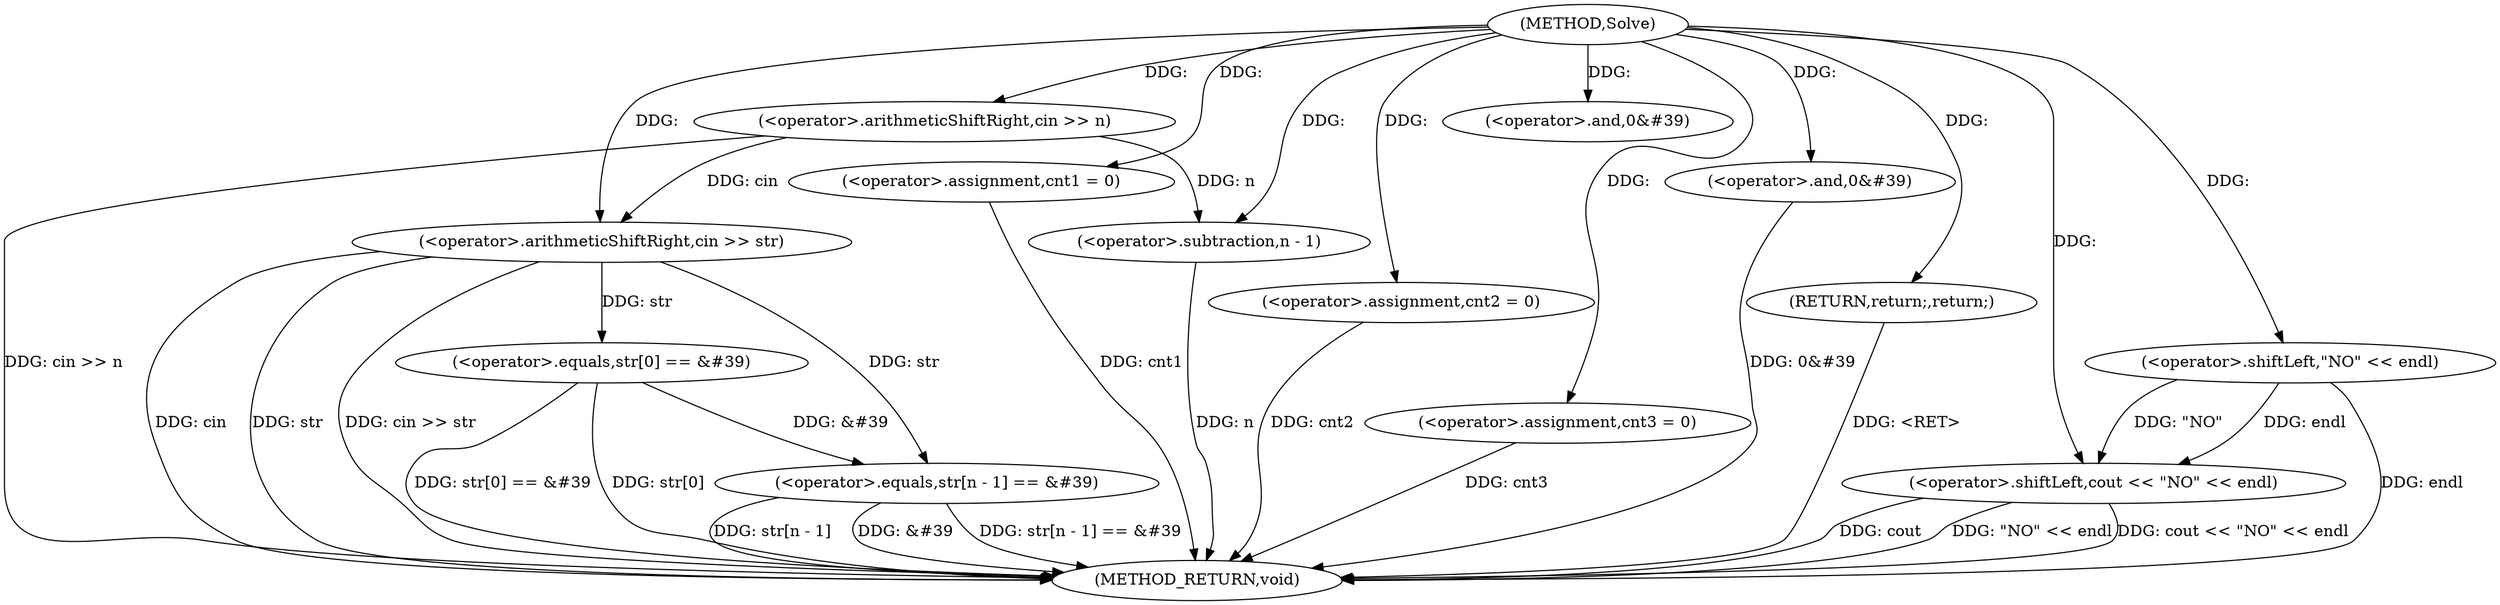 digraph "Solve" {  
"1000109" [label = "(METHOD,Solve)" ]
"1000158" [label = "(METHOD_RETURN,void)" ]
"1000112" [label = "(<operator>.arithmeticShiftRight,cin >> n)" ]
"1000116" [label = "(<operator>.arithmeticShiftRight,cin >> str)" ]
"1000120" [label = "(<operator>.assignment,cnt1 = 0)" ]
"1000124" [label = "(<operator>.assignment,cnt2 = 0)" ]
"1000128" [label = "(<operator>.assignment,cnt3 = 0)" ]
"1000131" [label = "(<operator>.equals,str[0] == &#39)" ]
"1000137" [label = "(<operator>.and,0&#39)" ]
"1000140" [label = "(<operator>.equals,str[n - 1] == &#39)" ]
"1000148" [label = "(<operator>.and,0&#39)" ]
"1000152" [label = "(<operator>.shiftLeft,cout << \"NO\" << endl)" ]
"1000157" [label = "(RETURN,return;,return;)" ]
"1000143" [label = "(<operator>.subtraction,n - 1)" ]
"1000154" [label = "(<operator>.shiftLeft,\"NO\" << endl)" ]
  "1000112" -> "1000158"  [ label = "DDG: cin >> n"] 
  "1000116" -> "1000158"  [ label = "DDG: cin"] 
  "1000116" -> "1000158"  [ label = "DDG: str"] 
  "1000116" -> "1000158"  [ label = "DDG: cin >> str"] 
  "1000120" -> "1000158"  [ label = "DDG: cnt1"] 
  "1000124" -> "1000158"  [ label = "DDG: cnt2"] 
  "1000128" -> "1000158"  [ label = "DDG: cnt3"] 
  "1000131" -> "1000158"  [ label = "DDG: str[0]"] 
  "1000131" -> "1000158"  [ label = "DDG: str[0] == &#39"] 
  "1000143" -> "1000158"  [ label = "DDG: n"] 
  "1000140" -> "1000158"  [ label = "DDG: str[n - 1]"] 
  "1000140" -> "1000158"  [ label = "DDG: &#39"] 
  "1000140" -> "1000158"  [ label = "DDG: str[n - 1] == &#39"] 
  "1000148" -> "1000158"  [ label = "DDG: 0&#39"] 
  "1000152" -> "1000158"  [ label = "DDG: \"NO\" << endl"] 
  "1000152" -> "1000158"  [ label = "DDG: cout << \"NO\" << endl"] 
  "1000157" -> "1000158"  [ label = "DDG: <RET>"] 
  "1000152" -> "1000158"  [ label = "DDG: cout"] 
  "1000154" -> "1000158"  [ label = "DDG: endl"] 
  "1000109" -> "1000120"  [ label = "DDG: "] 
  "1000109" -> "1000124"  [ label = "DDG: "] 
  "1000109" -> "1000128"  [ label = "DDG: "] 
  "1000109" -> "1000112"  [ label = "DDG: "] 
  "1000112" -> "1000116"  [ label = "DDG: cin"] 
  "1000109" -> "1000116"  [ label = "DDG: "] 
  "1000116" -> "1000131"  [ label = "DDG: str"] 
  "1000109" -> "1000137"  [ label = "DDG: "] 
  "1000116" -> "1000140"  [ label = "DDG: str"] 
  "1000131" -> "1000140"  [ label = "DDG: &#39"] 
  "1000109" -> "1000148"  [ label = "DDG: "] 
  "1000109" -> "1000157"  [ label = "DDG: "] 
  "1000109" -> "1000152"  [ label = "DDG: "] 
  "1000154" -> "1000152"  [ label = "DDG: \"NO\""] 
  "1000154" -> "1000152"  [ label = "DDG: endl"] 
  "1000112" -> "1000143"  [ label = "DDG: n"] 
  "1000109" -> "1000143"  [ label = "DDG: "] 
  "1000109" -> "1000154"  [ label = "DDG: "] 
}

